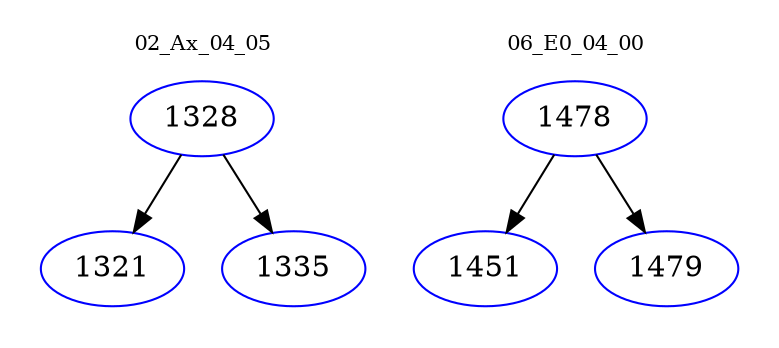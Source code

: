 digraph{
subgraph cluster_0 {
color = white
label = "02_Ax_04_05";
fontsize=10;
T0_1328 [label="1328", color="blue"]
T0_1328 -> T0_1321 [color="black"]
T0_1321 [label="1321", color="blue"]
T0_1328 -> T0_1335 [color="black"]
T0_1335 [label="1335", color="blue"]
}
subgraph cluster_1 {
color = white
label = "06_E0_04_00";
fontsize=10;
T1_1478 [label="1478", color="blue"]
T1_1478 -> T1_1451 [color="black"]
T1_1451 [label="1451", color="blue"]
T1_1478 -> T1_1479 [color="black"]
T1_1479 [label="1479", color="blue"]
}
}
